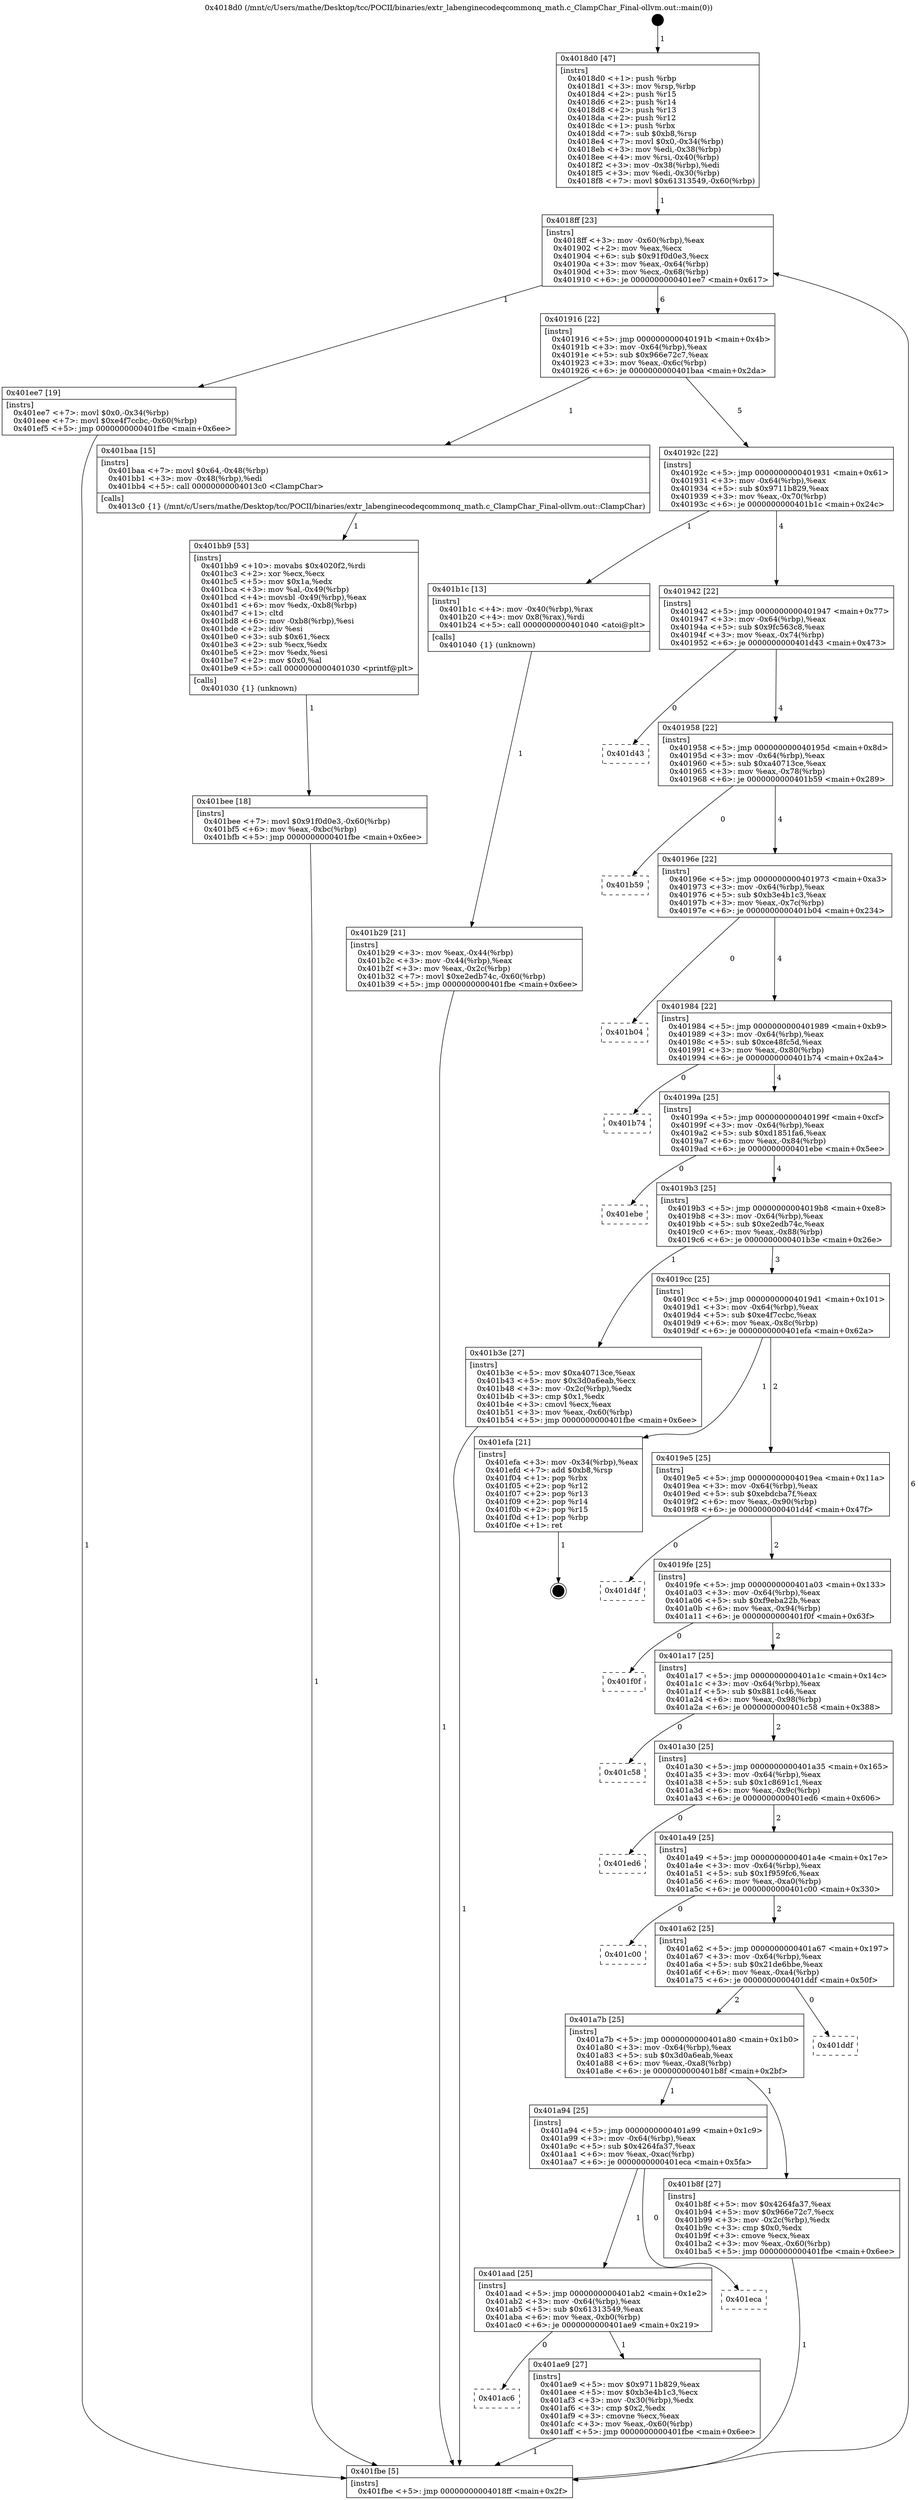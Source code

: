 digraph "0x4018d0" {
  label = "0x4018d0 (/mnt/c/Users/mathe/Desktop/tcc/POCII/binaries/extr_labenginecodeqcommonq_math.c_ClampChar_Final-ollvm.out::main(0))"
  labelloc = "t"
  node[shape=record]

  Entry [label="",width=0.3,height=0.3,shape=circle,fillcolor=black,style=filled]
  "0x4018ff" [label="{
     0x4018ff [23]\l
     | [instrs]\l
     &nbsp;&nbsp;0x4018ff \<+3\>: mov -0x60(%rbp),%eax\l
     &nbsp;&nbsp;0x401902 \<+2\>: mov %eax,%ecx\l
     &nbsp;&nbsp;0x401904 \<+6\>: sub $0x91f0d0e3,%ecx\l
     &nbsp;&nbsp;0x40190a \<+3\>: mov %eax,-0x64(%rbp)\l
     &nbsp;&nbsp;0x40190d \<+3\>: mov %ecx,-0x68(%rbp)\l
     &nbsp;&nbsp;0x401910 \<+6\>: je 0000000000401ee7 \<main+0x617\>\l
  }"]
  "0x401ee7" [label="{
     0x401ee7 [19]\l
     | [instrs]\l
     &nbsp;&nbsp;0x401ee7 \<+7\>: movl $0x0,-0x34(%rbp)\l
     &nbsp;&nbsp;0x401eee \<+7\>: movl $0xe4f7ccbc,-0x60(%rbp)\l
     &nbsp;&nbsp;0x401ef5 \<+5\>: jmp 0000000000401fbe \<main+0x6ee\>\l
  }"]
  "0x401916" [label="{
     0x401916 [22]\l
     | [instrs]\l
     &nbsp;&nbsp;0x401916 \<+5\>: jmp 000000000040191b \<main+0x4b\>\l
     &nbsp;&nbsp;0x40191b \<+3\>: mov -0x64(%rbp),%eax\l
     &nbsp;&nbsp;0x40191e \<+5\>: sub $0x966e72c7,%eax\l
     &nbsp;&nbsp;0x401923 \<+3\>: mov %eax,-0x6c(%rbp)\l
     &nbsp;&nbsp;0x401926 \<+6\>: je 0000000000401baa \<main+0x2da\>\l
  }"]
  Exit [label="",width=0.3,height=0.3,shape=circle,fillcolor=black,style=filled,peripheries=2]
  "0x401baa" [label="{
     0x401baa [15]\l
     | [instrs]\l
     &nbsp;&nbsp;0x401baa \<+7\>: movl $0x64,-0x48(%rbp)\l
     &nbsp;&nbsp;0x401bb1 \<+3\>: mov -0x48(%rbp),%edi\l
     &nbsp;&nbsp;0x401bb4 \<+5\>: call 00000000004013c0 \<ClampChar\>\l
     | [calls]\l
     &nbsp;&nbsp;0x4013c0 \{1\} (/mnt/c/Users/mathe/Desktop/tcc/POCII/binaries/extr_labenginecodeqcommonq_math.c_ClampChar_Final-ollvm.out::ClampChar)\l
  }"]
  "0x40192c" [label="{
     0x40192c [22]\l
     | [instrs]\l
     &nbsp;&nbsp;0x40192c \<+5\>: jmp 0000000000401931 \<main+0x61\>\l
     &nbsp;&nbsp;0x401931 \<+3\>: mov -0x64(%rbp),%eax\l
     &nbsp;&nbsp;0x401934 \<+5\>: sub $0x9711b829,%eax\l
     &nbsp;&nbsp;0x401939 \<+3\>: mov %eax,-0x70(%rbp)\l
     &nbsp;&nbsp;0x40193c \<+6\>: je 0000000000401b1c \<main+0x24c\>\l
  }"]
  "0x401bee" [label="{
     0x401bee [18]\l
     | [instrs]\l
     &nbsp;&nbsp;0x401bee \<+7\>: movl $0x91f0d0e3,-0x60(%rbp)\l
     &nbsp;&nbsp;0x401bf5 \<+6\>: mov %eax,-0xbc(%rbp)\l
     &nbsp;&nbsp;0x401bfb \<+5\>: jmp 0000000000401fbe \<main+0x6ee\>\l
  }"]
  "0x401b1c" [label="{
     0x401b1c [13]\l
     | [instrs]\l
     &nbsp;&nbsp;0x401b1c \<+4\>: mov -0x40(%rbp),%rax\l
     &nbsp;&nbsp;0x401b20 \<+4\>: mov 0x8(%rax),%rdi\l
     &nbsp;&nbsp;0x401b24 \<+5\>: call 0000000000401040 \<atoi@plt\>\l
     | [calls]\l
     &nbsp;&nbsp;0x401040 \{1\} (unknown)\l
  }"]
  "0x401942" [label="{
     0x401942 [22]\l
     | [instrs]\l
     &nbsp;&nbsp;0x401942 \<+5\>: jmp 0000000000401947 \<main+0x77\>\l
     &nbsp;&nbsp;0x401947 \<+3\>: mov -0x64(%rbp),%eax\l
     &nbsp;&nbsp;0x40194a \<+5\>: sub $0x9fc563c8,%eax\l
     &nbsp;&nbsp;0x40194f \<+3\>: mov %eax,-0x74(%rbp)\l
     &nbsp;&nbsp;0x401952 \<+6\>: je 0000000000401d43 \<main+0x473\>\l
  }"]
  "0x401bb9" [label="{
     0x401bb9 [53]\l
     | [instrs]\l
     &nbsp;&nbsp;0x401bb9 \<+10\>: movabs $0x4020f2,%rdi\l
     &nbsp;&nbsp;0x401bc3 \<+2\>: xor %ecx,%ecx\l
     &nbsp;&nbsp;0x401bc5 \<+5\>: mov $0x1a,%edx\l
     &nbsp;&nbsp;0x401bca \<+3\>: mov %al,-0x49(%rbp)\l
     &nbsp;&nbsp;0x401bcd \<+4\>: movsbl -0x49(%rbp),%eax\l
     &nbsp;&nbsp;0x401bd1 \<+6\>: mov %edx,-0xb8(%rbp)\l
     &nbsp;&nbsp;0x401bd7 \<+1\>: cltd\l
     &nbsp;&nbsp;0x401bd8 \<+6\>: mov -0xb8(%rbp),%esi\l
     &nbsp;&nbsp;0x401bde \<+2\>: idiv %esi\l
     &nbsp;&nbsp;0x401be0 \<+3\>: sub $0x61,%ecx\l
     &nbsp;&nbsp;0x401be3 \<+2\>: sub %ecx,%edx\l
     &nbsp;&nbsp;0x401be5 \<+2\>: mov %edx,%esi\l
     &nbsp;&nbsp;0x401be7 \<+2\>: mov $0x0,%al\l
     &nbsp;&nbsp;0x401be9 \<+5\>: call 0000000000401030 \<printf@plt\>\l
     | [calls]\l
     &nbsp;&nbsp;0x401030 \{1\} (unknown)\l
  }"]
  "0x401d43" [label="{
     0x401d43\l
  }", style=dashed]
  "0x401958" [label="{
     0x401958 [22]\l
     | [instrs]\l
     &nbsp;&nbsp;0x401958 \<+5\>: jmp 000000000040195d \<main+0x8d\>\l
     &nbsp;&nbsp;0x40195d \<+3\>: mov -0x64(%rbp),%eax\l
     &nbsp;&nbsp;0x401960 \<+5\>: sub $0xa40713ce,%eax\l
     &nbsp;&nbsp;0x401965 \<+3\>: mov %eax,-0x78(%rbp)\l
     &nbsp;&nbsp;0x401968 \<+6\>: je 0000000000401b59 \<main+0x289\>\l
  }"]
  "0x401b29" [label="{
     0x401b29 [21]\l
     | [instrs]\l
     &nbsp;&nbsp;0x401b29 \<+3\>: mov %eax,-0x44(%rbp)\l
     &nbsp;&nbsp;0x401b2c \<+3\>: mov -0x44(%rbp),%eax\l
     &nbsp;&nbsp;0x401b2f \<+3\>: mov %eax,-0x2c(%rbp)\l
     &nbsp;&nbsp;0x401b32 \<+7\>: movl $0xe2edb74c,-0x60(%rbp)\l
     &nbsp;&nbsp;0x401b39 \<+5\>: jmp 0000000000401fbe \<main+0x6ee\>\l
  }"]
  "0x401b59" [label="{
     0x401b59\l
  }", style=dashed]
  "0x40196e" [label="{
     0x40196e [22]\l
     | [instrs]\l
     &nbsp;&nbsp;0x40196e \<+5\>: jmp 0000000000401973 \<main+0xa3\>\l
     &nbsp;&nbsp;0x401973 \<+3\>: mov -0x64(%rbp),%eax\l
     &nbsp;&nbsp;0x401976 \<+5\>: sub $0xb3e4b1c3,%eax\l
     &nbsp;&nbsp;0x40197b \<+3\>: mov %eax,-0x7c(%rbp)\l
     &nbsp;&nbsp;0x40197e \<+6\>: je 0000000000401b04 \<main+0x234\>\l
  }"]
  "0x4018d0" [label="{
     0x4018d0 [47]\l
     | [instrs]\l
     &nbsp;&nbsp;0x4018d0 \<+1\>: push %rbp\l
     &nbsp;&nbsp;0x4018d1 \<+3\>: mov %rsp,%rbp\l
     &nbsp;&nbsp;0x4018d4 \<+2\>: push %r15\l
     &nbsp;&nbsp;0x4018d6 \<+2\>: push %r14\l
     &nbsp;&nbsp;0x4018d8 \<+2\>: push %r13\l
     &nbsp;&nbsp;0x4018da \<+2\>: push %r12\l
     &nbsp;&nbsp;0x4018dc \<+1\>: push %rbx\l
     &nbsp;&nbsp;0x4018dd \<+7\>: sub $0xb8,%rsp\l
     &nbsp;&nbsp;0x4018e4 \<+7\>: movl $0x0,-0x34(%rbp)\l
     &nbsp;&nbsp;0x4018eb \<+3\>: mov %edi,-0x38(%rbp)\l
     &nbsp;&nbsp;0x4018ee \<+4\>: mov %rsi,-0x40(%rbp)\l
     &nbsp;&nbsp;0x4018f2 \<+3\>: mov -0x38(%rbp),%edi\l
     &nbsp;&nbsp;0x4018f5 \<+3\>: mov %edi,-0x30(%rbp)\l
     &nbsp;&nbsp;0x4018f8 \<+7\>: movl $0x61313549,-0x60(%rbp)\l
  }"]
  "0x401b04" [label="{
     0x401b04\l
  }", style=dashed]
  "0x401984" [label="{
     0x401984 [22]\l
     | [instrs]\l
     &nbsp;&nbsp;0x401984 \<+5\>: jmp 0000000000401989 \<main+0xb9\>\l
     &nbsp;&nbsp;0x401989 \<+3\>: mov -0x64(%rbp),%eax\l
     &nbsp;&nbsp;0x40198c \<+5\>: sub $0xce48fc5d,%eax\l
     &nbsp;&nbsp;0x401991 \<+3\>: mov %eax,-0x80(%rbp)\l
     &nbsp;&nbsp;0x401994 \<+6\>: je 0000000000401b74 \<main+0x2a4\>\l
  }"]
  "0x401fbe" [label="{
     0x401fbe [5]\l
     | [instrs]\l
     &nbsp;&nbsp;0x401fbe \<+5\>: jmp 00000000004018ff \<main+0x2f\>\l
  }"]
  "0x401b74" [label="{
     0x401b74\l
  }", style=dashed]
  "0x40199a" [label="{
     0x40199a [25]\l
     | [instrs]\l
     &nbsp;&nbsp;0x40199a \<+5\>: jmp 000000000040199f \<main+0xcf\>\l
     &nbsp;&nbsp;0x40199f \<+3\>: mov -0x64(%rbp),%eax\l
     &nbsp;&nbsp;0x4019a2 \<+5\>: sub $0xd1851fa6,%eax\l
     &nbsp;&nbsp;0x4019a7 \<+6\>: mov %eax,-0x84(%rbp)\l
     &nbsp;&nbsp;0x4019ad \<+6\>: je 0000000000401ebe \<main+0x5ee\>\l
  }"]
  "0x401ac6" [label="{
     0x401ac6\l
  }", style=dashed]
  "0x401ebe" [label="{
     0x401ebe\l
  }", style=dashed]
  "0x4019b3" [label="{
     0x4019b3 [25]\l
     | [instrs]\l
     &nbsp;&nbsp;0x4019b3 \<+5\>: jmp 00000000004019b8 \<main+0xe8\>\l
     &nbsp;&nbsp;0x4019b8 \<+3\>: mov -0x64(%rbp),%eax\l
     &nbsp;&nbsp;0x4019bb \<+5\>: sub $0xe2edb74c,%eax\l
     &nbsp;&nbsp;0x4019c0 \<+6\>: mov %eax,-0x88(%rbp)\l
     &nbsp;&nbsp;0x4019c6 \<+6\>: je 0000000000401b3e \<main+0x26e\>\l
  }"]
  "0x401ae9" [label="{
     0x401ae9 [27]\l
     | [instrs]\l
     &nbsp;&nbsp;0x401ae9 \<+5\>: mov $0x9711b829,%eax\l
     &nbsp;&nbsp;0x401aee \<+5\>: mov $0xb3e4b1c3,%ecx\l
     &nbsp;&nbsp;0x401af3 \<+3\>: mov -0x30(%rbp),%edx\l
     &nbsp;&nbsp;0x401af6 \<+3\>: cmp $0x2,%edx\l
     &nbsp;&nbsp;0x401af9 \<+3\>: cmovne %ecx,%eax\l
     &nbsp;&nbsp;0x401afc \<+3\>: mov %eax,-0x60(%rbp)\l
     &nbsp;&nbsp;0x401aff \<+5\>: jmp 0000000000401fbe \<main+0x6ee\>\l
  }"]
  "0x401b3e" [label="{
     0x401b3e [27]\l
     | [instrs]\l
     &nbsp;&nbsp;0x401b3e \<+5\>: mov $0xa40713ce,%eax\l
     &nbsp;&nbsp;0x401b43 \<+5\>: mov $0x3d0a6eab,%ecx\l
     &nbsp;&nbsp;0x401b48 \<+3\>: mov -0x2c(%rbp),%edx\l
     &nbsp;&nbsp;0x401b4b \<+3\>: cmp $0x1,%edx\l
     &nbsp;&nbsp;0x401b4e \<+3\>: cmovl %ecx,%eax\l
     &nbsp;&nbsp;0x401b51 \<+3\>: mov %eax,-0x60(%rbp)\l
     &nbsp;&nbsp;0x401b54 \<+5\>: jmp 0000000000401fbe \<main+0x6ee\>\l
  }"]
  "0x4019cc" [label="{
     0x4019cc [25]\l
     | [instrs]\l
     &nbsp;&nbsp;0x4019cc \<+5\>: jmp 00000000004019d1 \<main+0x101\>\l
     &nbsp;&nbsp;0x4019d1 \<+3\>: mov -0x64(%rbp),%eax\l
     &nbsp;&nbsp;0x4019d4 \<+5\>: sub $0xe4f7ccbc,%eax\l
     &nbsp;&nbsp;0x4019d9 \<+6\>: mov %eax,-0x8c(%rbp)\l
     &nbsp;&nbsp;0x4019df \<+6\>: je 0000000000401efa \<main+0x62a\>\l
  }"]
  "0x401aad" [label="{
     0x401aad [25]\l
     | [instrs]\l
     &nbsp;&nbsp;0x401aad \<+5\>: jmp 0000000000401ab2 \<main+0x1e2\>\l
     &nbsp;&nbsp;0x401ab2 \<+3\>: mov -0x64(%rbp),%eax\l
     &nbsp;&nbsp;0x401ab5 \<+5\>: sub $0x61313549,%eax\l
     &nbsp;&nbsp;0x401aba \<+6\>: mov %eax,-0xb0(%rbp)\l
     &nbsp;&nbsp;0x401ac0 \<+6\>: je 0000000000401ae9 \<main+0x219\>\l
  }"]
  "0x401efa" [label="{
     0x401efa [21]\l
     | [instrs]\l
     &nbsp;&nbsp;0x401efa \<+3\>: mov -0x34(%rbp),%eax\l
     &nbsp;&nbsp;0x401efd \<+7\>: add $0xb8,%rsp\l
     &nbsp;&nbsp;0x401f04 \<+1\>: pop %rbx\l
     &nbsp;&nbsp;0x401f05 \<+2\>: pop %r12\l
     &nbsp;&nbsp;0x401f07 \<+2\>: pop %r13\l
     &nbsp;&nbsp;0x401f09 \<+2\>: pop %r14\l
     &nbsp;&nbsp;0x401f0b \<+2\>: pop %r15\l
     &nbsp;&nbsp;0x401f0d \<+1\>: pop %rbp\l
     &nbsp;&nbsp;0x401f0e \<+1\>: ret\l
  }"]
  "0x4019e5" [label="{
     0x4019e5 [25]\l
     | [instrs]\l
     &nbsp;&nbsp;0x4019e5 \<+5\>: jmp 00000000004019ea \<main+0x11a\>\l
     &nbsp;&nbsp;0x4019ea \<+3\>: mov -0x64(%rbp),%eax\l
     &nbsp;&nbsp;0x4019ed \<+5\>: sub $0xebdcba7f,%eax\l
     &nbsp;&nbsp;0x4019f2 \<+6\>: mov %eax,-0x90(%rbp)\l
     &nbsp;&nbsp;0x4019f8 \<+6\>: je 0000000000401d4f \<main+0x47f\>\l
  }"]
  "0x401eca" [label="{
     0x401eca\l
  }", style=dashed]
  "0x401d4f" [label="{
     0x401d4f\l
  }", style=dashed]
  "0x4019fe" [label="{
     0x4019fe [25]\l
     | [instrs]\l
     &nbsp;&nbsp;0x4019fe \<+5\>: jmp 0000000000401a03 \<main+0x133\>\l
     &nbsp;&nbsp;0x401a03 \<+3\>: mov -0x64(%rbp),%eax\l
     &nbsp;&nbsp;0x401a06 \<+5\>: sub $0xf9eba22b,%eax\l
     &nbsp;&nbsp;0x401a0b \<+6\>: mov %eax,-0x94(%rbp)\l
     &nbsp;&nbsp;0x401a11 \<+6\>: je 0000000000401f0f \<main+0x63f\>\l
  }"]
  "0x401a94" [label="{
     0x401a94 [25]\l
     | [instrs]\l
     &nbsp;&nbsp;0x401a94 \<+5\>: jmp 0000000000401a99 \<main+0x1c9\>\l
     &nbsp;&nbsp;0x401a99 \<+3\>: mov -0x64(%rbp),%eax\l
     &nbsp;&nbsp;0x401a9c \<+5\>: sub $0x4264fa37,%eax\l
     &nbsp;&nbsp;0x401aa1 \<+6\>: mov %eax,-0xac(%rbp)\l
     &nbsp;&nbsp;0x401aa7 \<+6\>: je 0000000000401eca \<main+0x5fa\>\l
  }"]
  "0x401f0f" [label="{
     0x401f0f\l
  }", style=dashed]
  "0x401a17" [label="{
     0x401a17 [25]\l
     | [instrs]\l
     &nbsp;&nbsp;0x401a17 \<+5\>: jmp 0000000000401a1c \<main+0x14c\>\l
     &nbsp;&nbsp;0x401a1c \<+3\>: mov -0x64(%rbp),%eax\l
     &nbsp;&nbsp;0x401a1f \<+5\>: sub $0x8811c46,%eax\l
     &nbsp;&nbsp;0x401a24 \<+6\>: mov %eax,-0x98(%rbp)\l
     &nbsp;&nbsp;0x401a2a \<+6\>: je 0000000000401c58 \<main+0x388\>\l
  }"]
  "0x401b8f" [label="{
     0x401b8f [27]\l
     | [instrs]\l
     &nbsp;&nbsp;0x401b8f \<+5\>: mov $0x4264fa37,%eax\l
     &nbsp;&nbsp;0x401b94 \<+5\>: mov $0x966e72c7,%ecx\l
     &nbsp;&nbsp;0x401b99 \<+3\>: mov -0x2c(%rbp),%edx\l
     &nbsp;&nbsp;0x401b9c \<+3\>: cmp $0x0,%edx\l
     &nbsp;&nbsp;0x401b9f \<+3\>: cmove %ecx,%eax\l
     &nbsp;&nbsp;0x401ba2 \<+3\>: mov %eax,-0x60(%rbp)\l
     &nbsp;&nbsp;0x401ba5 \<+5\>: jmp 0000000000401fbe \<main+0x6ee\>\l
  }"]
  "0x401c58" [label="{
     0x401c58\l
  }", style=dashed]
  "0x401a30" [label="{
     0x401a30 [25]\l
     | [instrs]\l
     &nbsp;&nbsp;0x401a30 \<+5\>: jmp 0000000000401a35 \<main+0x165\>\l
     &nbsp;&nbsp;0x401a35 \<+3\>: mov -0x64(%rbp),%eax\l
     &nbsp;&nbsp;0x401a38 \<+5\>: sub $0x1c8691c1,%eax\l
     &nbsp;&nbsp;0x401a3d \<+6\>: mov %eax,-0x9c(%rbp)\l
     &nbsp;&nbsp;0x401a43 \<+6\>: je 0000000000401ed6 \<main+0x606\>\l
  }"]
  "0x401a7b" [label="{
     0x401a7b [25]\l
     | [instrs]\l
     &nbsp;&nbsp;0x401a7b \<+5\>: jmp 0000000000401a80 \<main+0x1b0\>\l
     &nbsp;&nbsp;0x401a80 \<+3\>: mov -0x64(%rbp),%eax\l
     &nbsp;&nbsp;0x401a83 \<+5\>: sub $0x3d0a6eab,%eax\l
     &nbsp;&nbsp;0x401a88 \<+6\>: mov %eax,-0xa8(%rbp)\l
     &nbsp;&nbsp;0x401a8e \<+6\>: je 0000000000401b8f \<main+0x2bf\>\l
  }"]
  "0x401ed6" [label="{
     0x401ed6\l
  }", style=dashed]
  "0x401a49" [label="{
     0x401a49 [25]\l
     | [instrs]\l
     &nbsp;&nbsp;0x401a49 \<+5\>: jmp 0000000000401a4e \<main+0x17e\>\l
     &nbsp;&nbsp;0x401a4e \<+3\>: mov -0x64(%rbp),%eax\l
     &nbsp;&nbsp;0x401a51 \<+5\>: sub $0x1f959fc6,%eax\l
     &nbsp;&nbsp;0x401a56 \<+6\>: mov %eax,-0xa0(%rbp)\l
     &nbsp;&nbsp;0x401a5c \<+6\>: je 0000000000401c00 \<main+0x330\>\l
  }"]
  "0x401ddf" [label="{
     0x401ddf\l
  }", style=dashed]
  "0x401c00" [label="{
     0x401c00\l
  }", style=dashed]
  "0x401a62" [label="{
     0x401a62 [25]\l
     | [instrs]\l
     &nbsp;&nbsp;0x401a62 \<+5\>: jmp 0000000000401a67 \<main+0x197\>\l
     &nbsp;&nbsp;0x401a67 \<+3\>: mov -0x64(%rbp),%eax\l
     &nbsp;&nbsp;0x401a6a \<+5\>: sub $0x21de6bbe,%eax\l
     &nbsp;&nbsp;0x401a6f \<+6\>: mov %eax,-0xa4(%rbp)\l
     &nbsp;&nbsp;0x401a75 \<+6\>: je 0000000000401ddf \<main+0x50f\>\l
  }"]
  Entry -> "0x4018d0" [label=" 1"]
  "0x4018ff" -> "0x401ee7" [label=" 1"]
  "0x4018ff" -> "0x401916" [label=" 6"]
  "0x401efa" -> Exit [label=" 1"]
  "0x401916" -> "0x401baa" [label=" 1"]
  "0x401916" -> "0x40192c" [label=" 5"]
  "0x401ee7" -> "0x401fbe" [label=" 1"]
  "0x40192c" -> "0x401b1c" [label=" 1"]
  "0x40192c" -> "0x401942" [label=" 4"]
  "0x401bee" -> "0x401fbe" [label=" 1"]
  "0x401942" -> "0x401d43" [label=" 0"]
  "0x401942" -> "0x401958" [label=" 4"]
  "0x401bb9" -> "0x401bee" [label=" 1"]
  "0x401958" -> "0x401b59" [label=" 0"]
  "0x401958" -> "0x40196e" [label=" 4"]
  "0x401baa" -> "0x401bb9" [label=" 1"]
  "0x40196e" -> "0x401b04" [label=" 0"]
  "0x40196e" -> "0x401984" [label=" 4"]
  "0x401b8f" -> "0x401fbe" [label=" 1"]
  "0x401984" -> "0x401b74" [label=" 0"]
  "0x401984" -> "0x40199a" [label=" 4"]
  "0x401b3e" -> "0x401fbe" [label=" 1"]
  "0x40199a" -> "0x401ebe" [label=" 0"]
  "0x40199a" -> "0x4019b3" [label=" 4"]
  "0x401b29" -> "0x401fbe" [label=" 1"]
  "0x4019b3" -> "0x401b3e" [label=" 1"]
  "0x4019b3" -> "0x4019cc" [label=" 3"]
  "0x401b1c" -> "0x401b29" [label=" 1"]
  "0x4019cc" -> "0x401efa" [label=" 1"]
  "0x4019cc" -> "0x4019e5" [label=" 2"]
  "0x4018d0" -> "0x4018ff" [label=" 1"]
  "0x4019e5" -> "0x401d4f" [label=" 0"]
  "0x4019e5" -> "0x4019fe" [label=" 2"]
  "0x401ae9" -> "0x401fbe" [label=" 1"]
  "0x4019fe" -> "0x401f0f" [label=" 0"]
  "0x4019fe" -> "0x401a17" [label=" 2"]
  "0x401aad" -> "0x401ae9" [label=" 1"]
  "0x401a17" -> "0x401c58" [label=" 0"]
  "0x401a17" -> "0x401a30" [label=" 2"]
  "0x401fbe" -> "0x4018ff" [label=" 6"]
  "0x401a30" -> "0x401ed6" [label=" 0"]
  "0x401a30" -> "0x401a49" [label=" 2"]
  "0x401a94" -> "0x401eca" [label=" 0"]
  "0x401a49" -> "0x401c00" [label=" 0"]
  "0x401a49" -> "0x401a62" [label=" 2"]
  "0x401aad" -> "0x401ac6" [label=" 0"]
  "0x401a62" -> "0x401ddf" [label=" 0"]
  "0x401a62" -> "0x401a7b" [label=" 2"]
  "0x401a94" -> "0x401aad" [label=" 1"]
  "0x401a7b" -> "0x401b8f" [label=" 1"]
  "0x401a7b" -> "0x401a94" [label=" 1"]
}
